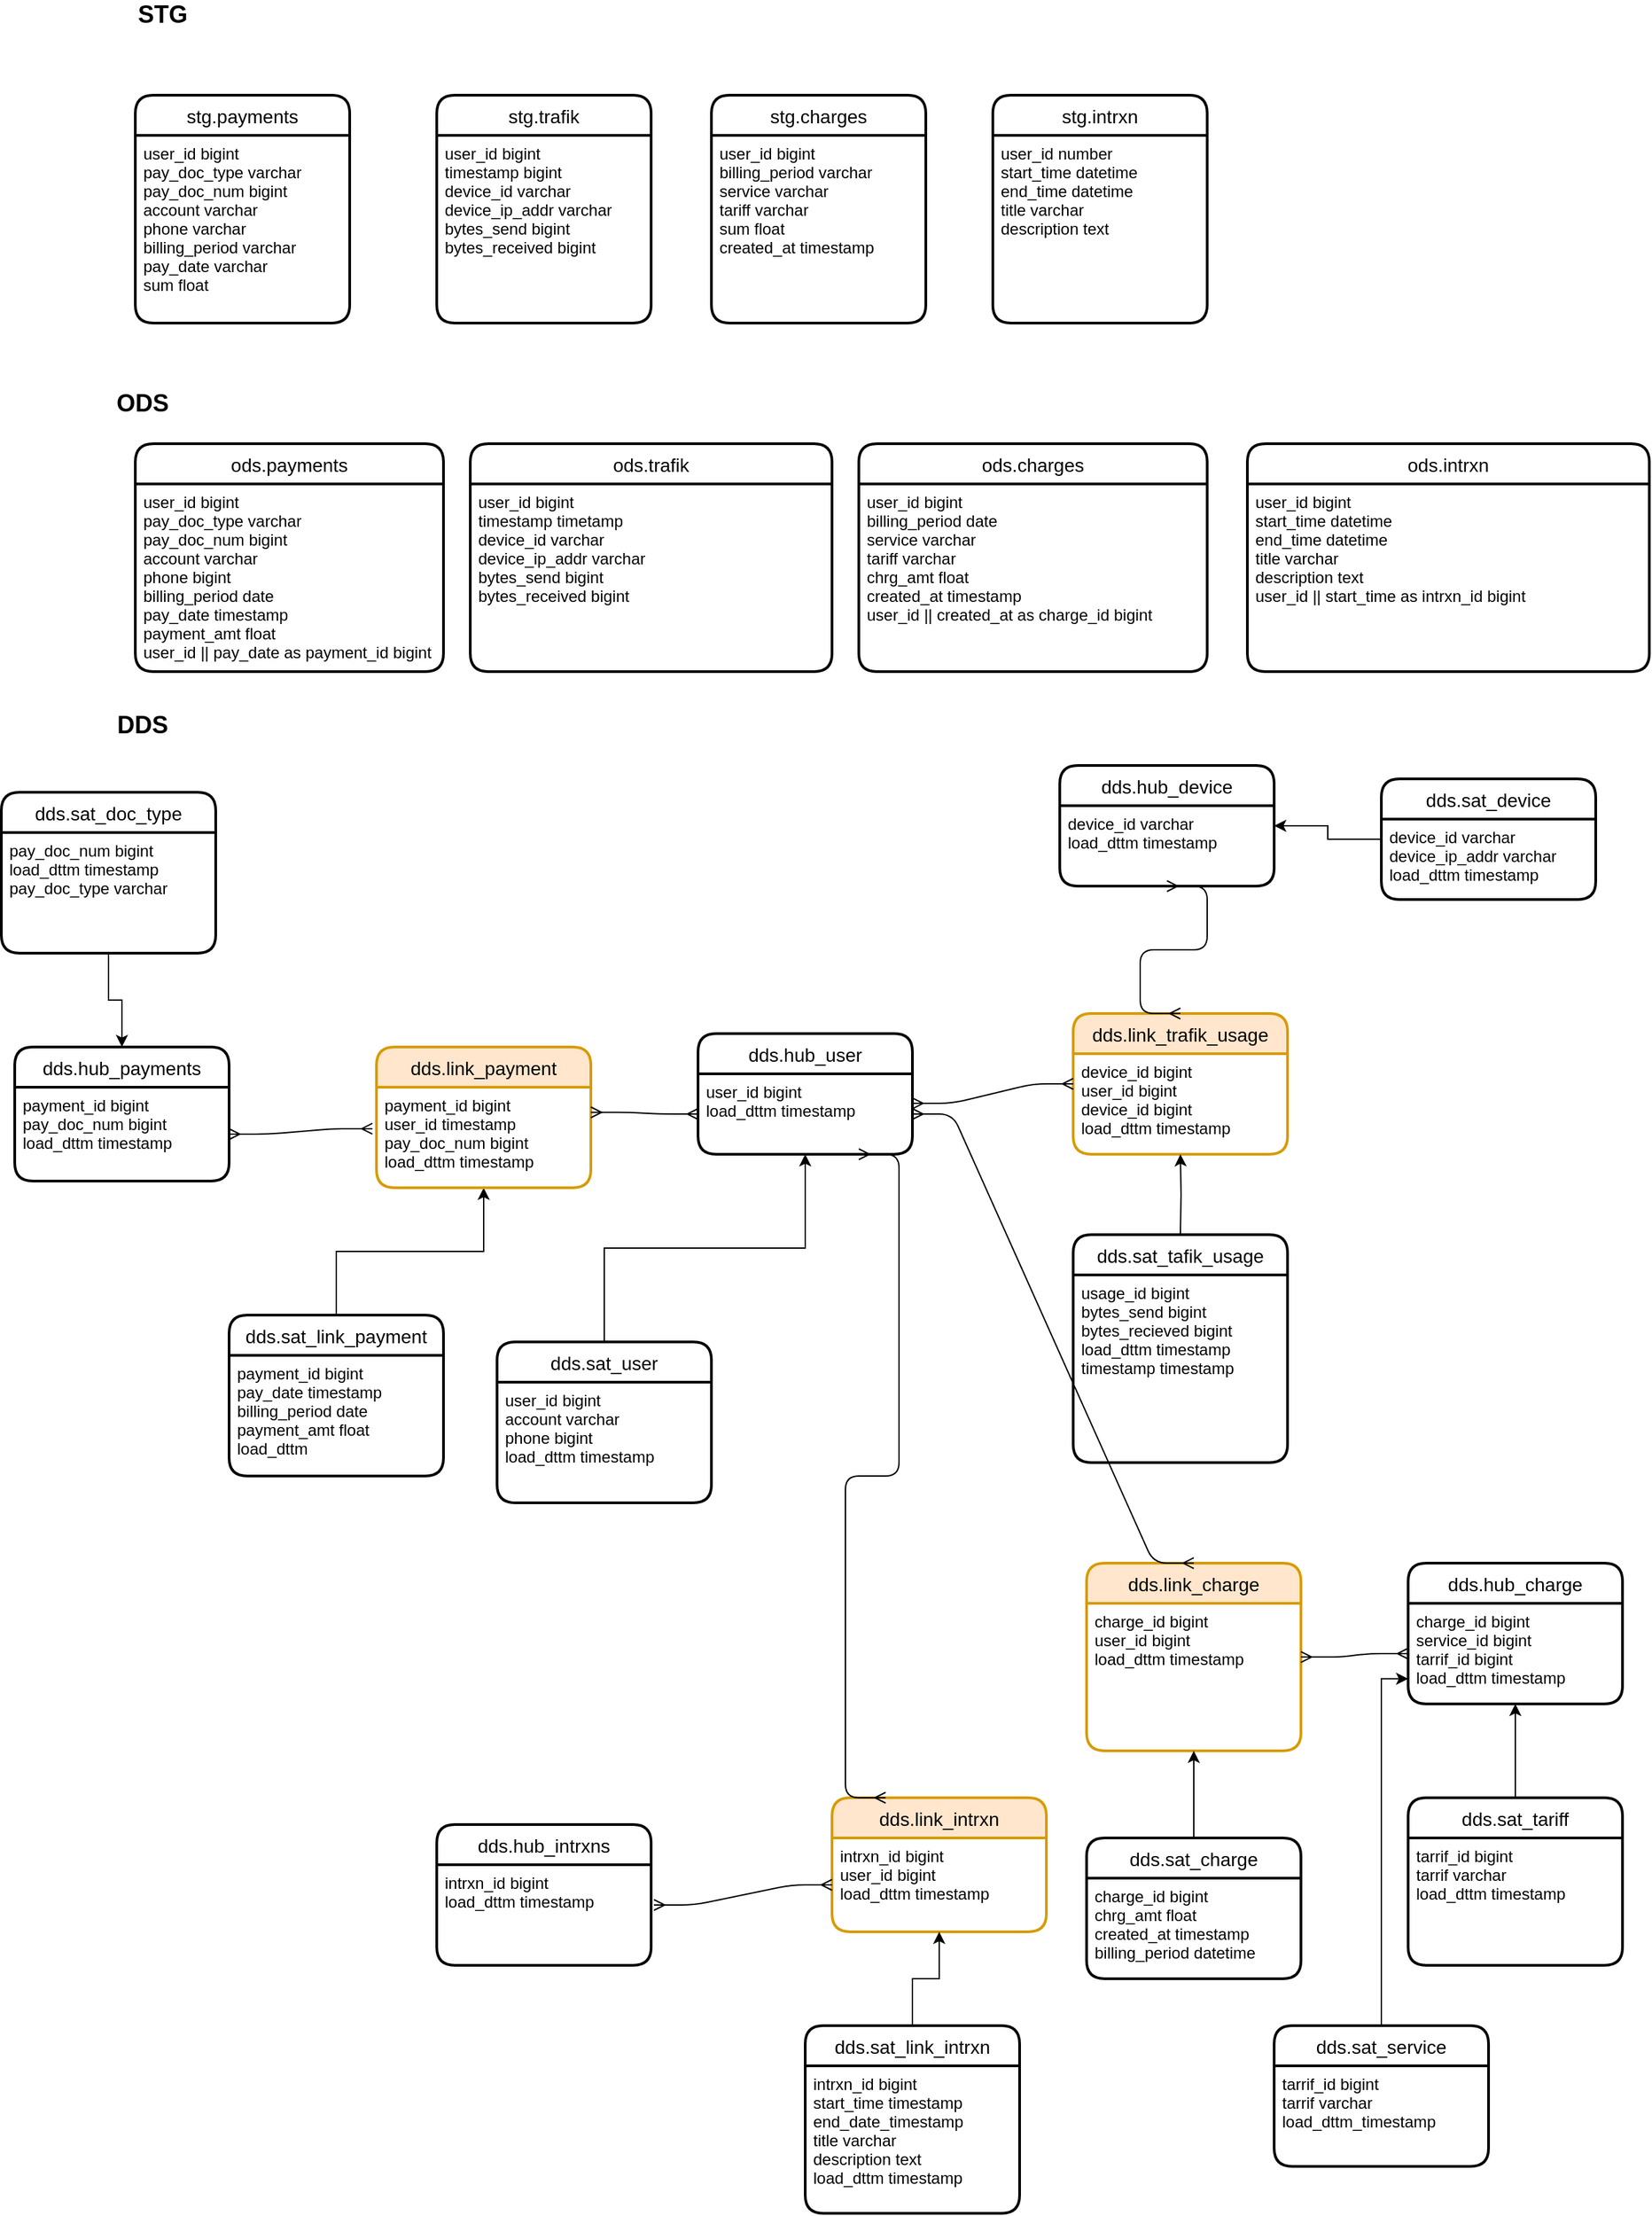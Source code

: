 <mxfile version="14.3.2" type="github">
  <diagram id="R2lEEEUBdFMjLlhIrx00" name="Page-1">
    <mxGraphModel dx="2824" dy="2191" grid="1" gridSize="10" guides="1" tooltips="1" connect="1" arrows="1" fold="1" page="1" pageScale="1" pageWidth="850" pageHeight="1100" math="0" shadow="0" extFonts="Permanent Marker^https://fonts.googleapis.com/css?family=Permanent+Marker">
      <root>
        <mxCell id="0" />
        <mxCell id="1" parent="0" />
        <mxCell id="7S4udObnOnSQ2FF6pkTF-1" value="stg.payments" style="swimlane;childLayout=stackLayout;horizontal=1;startSize=30;horizontalStack=0;rounded=1;fontSize=14;fontStyle=0;strokeWidth=2;resizeParent=0;resizeLast=1;shadow=0;dashed=0;align=center;" parent="1" vertex="1">
          <mxGeometry x="40" y="-120" width="160" height="170" as="geometry" />
        </mxCell>
        <mxCell id="7S4udObnOnSQ2FF6pkTF-2" value="user_id bigint&#xa;pay_doc_type varchar&#xa;pay_doc_num bigint&#xa;account varchar&#xa;phone varchar&#xa;billing_period varchar&#xa;pay_date varchar&#xa;sum float&#xa;&#xa;" style="align=left;strokeColor=none;fillColor=none;spacingLeft=4;fontSize=12;verticalAlign=top;resizable=0;rotatable=0;part=1;" parent="7S4udObnOnSQ2FF6pkTF-1" vertex="1">
          <mxGeometry y="30" width="160" height="140" as="geometry" />
        </mxCell>
        <mxCell id="7S4udObnOnSQ2FF6pkTF-4" value="stg.charges" style="swimlane;childLayout=stackLayout;horizontal=1;startSize=30;horizontalStack=0;rounded=1;fontSize=14;fontStyle=0;strokeWidth=2;resizeParent=0;resizeLast=1;shadow=0;dashed=0;align=center;" parent="1" vertex="1">
          <mxGeometry x="470" y="-120" width="160" height="170" as="geometry" />
        </mxCell>
        <mxCell id="7S4udObnOnSQ2FF6pkTF-5" value="user_id bigint&#xa;billing_period varchar&#xa;service varchar&#xa;tariff varchar&#xa;sum float&#xa;created_at timestamp" style="align=left;strokeColor=none;fillColor=none;spacingLeft=4;fontSize=12;verticalAlign=top;resizable=0;rotatable=0;part=1;" parent="7S4udObnOnSQ2FF6pkTF-4" vertex="1">
          <mxGeometry y="30" width="160" height="140" as="geometry" />
        </mxCell>
        <mxCell id="7S4udObnOnSQ2FF6pkTF-6" value="stg.trafik" style="swimlane;childLayout=stackLayout;horizontal=1;startSize=30;horizontalStack=0;rounded=1;fontSize=14;fontStyle=0;strokeWidth=2;resizeParent=0;resizeLast=1;shadow=0;dashed=0;align=center;" parent="1" vertex="1">
          <mxGeometry x="265" y="-120" width="160" height="170" as="geometry" />
        </mxCell>
        <mxCell id="7S4udObnOnSQ2FF6pkTF-7" value="user_id bigint&#xa;timestamp bigint&#xa;device_id varchar&#xa;device_ip_addr varchar&#xa;bytes_send bigint&#xa;bytes_received bigint&#xa;" style="align=left;strokeColor=none;fillColor=none;spacingLeft=4;fontSize=12;verticalAlign=top;resizable=0;rotatable=0;part=1;" parent="7S4udObnOnSQ2FF6pkTF-6" vertex="1">
          <mxGeometry y="30" width="160" height="140" as="geometry" />
        </mxCell>
        <mxCell id="7S4udObnOnSQ2FF6pkTF-10" value="stg.intrxn" style="swimlane;childLayout=stackLayout;horizontal=1;startSize=30;horizontalStack=0;rounded=1;fontSize=14;fontStyle=0;strokeWidth=2;resizeParent=0;resizeLast=1;shadow=0;dashed=0;align=center;" parent="1" vertex="1">
          <mxGeometry x="680" y="-120" width="160" height="170" as="geometry" />
        </mxCell>
        <mxCell id="7S4udObnOnSQ2FF6pkTF-11" value="user_id number&#xa;start_time datetime&#xa;end_time datetime&#xa;title varchar&#xa;description text" style="align=left;strokeColor=none;fillColor=none;spacingLeft=4;fontSize=12;verticalAlign=top;resizable=0;rotatable=0;part=1;" parent="7S4udObnOnSQ2FF6pkTF-10" vertex="1">
          <mxGeometry y="30" width="160" height="140" as="geometry" />
        </mxCell>
        <mxCell id="7S4udObnOnSQ2FF6pkTF-15" value="&lt;font style=&quot;font-size: 18px&quot;&gt;&lt;b&gt;STG&lt;/b&gt;&lt;/font&gt;" style="text;html=1;align=center;verticalAlign=middle;resizable=0;points=[];autosize=1;" parent="1" vertex="1">
          <mxGeometry x="35" y="-190" width="50" height="20" as="geometry" />
        </mxCell>
        <mxCell id="7S4udObnOnSQ2FF6pkTF-16" value="&lt;font style=&quot;font-size: 18px&quot;&gt;&lt;b&gt;ODS&lt;/b&gt;&lt;/font&gt;" style="text;html=1;align=center;verticalAlign=middle;resizable=0;points=[];autosize=1;" parent="1" vertex="1">
          <mxGeometry x="20" y="100" width="50" height="20" as="geometry" />
        </mxCell>
        <mxCell id="7S4udObnOnSQ2FF6pkTF-17" value="ods.payments" style="swimlane;childLayout=stackLayout;horizontal=1;startSize=30;horizontalStack=0;rounded=1;fontSize=14;fontStyle=0;strokeWidth=2;resizeParent=0;resizeLast=1;shadow=0;dashed=0;align=center;" parent="1" vertex="1">
          <mxGeometry x="40" y="140" width="230" height="170" as="geometry" />
        </mxCell>
        <mxCell id="7S4udObnOnSQ2FF6pkTF-18" value="user_id bigint&#xa;pay_doc_type varchar&#xa;pay_doc_num bigint&#xa;account varchar&#xa;phone bigint&#xa;billing_period date&#xa;pay_date timestamp&#xa;payment_amt float&#xa;user_id || pay_date as payment_id bigint&#xa;&#xa;" style="align=left;strokeColor=none;fillColor=none;spacingLeft=4;fontSize=12;verticalAlign=top;resizable=0;rotatable=0;part=1;" parent="7S4udObnOnSQ2FF6pkTF-17" vertex="1">
          <mxGeometry y="30" width="230" height="140" as="geometry" />
        </mxCell>
        <mxCell id="CGG7622qUOH1zf8zBnxl-1" value="ods.trafik" style="swimlane;childLayout=stackLayout;horizontal=1;startSize=30;horizontalStack=0;rounded=1;fontSize=14;fontStyle=0;strokeWidth=2;resizeParent=0;resizeLast=1;shadow=0;dashed=0;align=center;" vertex="1" parent="1">
          <mxGeometry x="290" y="140" width="270" height="170" as="geometry" />
        </mxCell>
        <mxCell id="CGG7622qUOH1zf8zBnxl-2" value="user_id bigint&#xa;timestamp timetamp&#xa;device_id varchar&#xa;device_ip_addr varchar&#xa;bytes_send bigint&#xa;bytes_received bigint&#xa;" style="align=left;strokeColor=none;fillColor=none;spacingLeft=4;fontSize=12;verticalAlign=top;resizable=0;rotatable=0;part=1;" vertex="1" parent="CGG7622qUOH1zf8zBnxl-1">
          <mxGeometry y="30" width="270" height="140" as="geometry" />
        </mxCell>
        <mxCell id="CGG7622qUOH1zf8zBnxl-3" value="ods.charges" style="swimlane;childLayout=stackLayout;horizontal=1;startSize=30;horizontalStack=0;rounded=1;fontSize=14;fontStyle=0;strokeWidth=2;resizeParent=0;resizeLast=1;shadow=0;dashed=0;align=center;" vertex="1" parent="1">
          <mxGeometry x="580" y="140" width="260" height="170" as="geometry" />
        </mxCell>
        <mxCell id="CGG7622qUOH1zf8zBnxl-4" value="user_id bigint&#xa;billing_period date&#xa;service varchar&#xa;tariff varchar&#xa;chrg_amt float&#xa;created_at timestamp&#xa;user_id || created_at as charge_id bigint&#xa;" style="align=left;strokeColor=none;fillColor=none;spacingLeft=4;fontSize=12;verticalAlign=top;resizable=0;rotatable=0;part=1;" vertex="1" parent="CGG7622qUOH1zf8zBnxl-3">
          <mxGeometry y="30" width="260" height="140" as="geometry" />
        </mxCell>
        <mxCell id="CGG7622qUOH1zf8zBnxl-5" value="ods.intrxn" style="swimlane;childLayout=stackLayout;horizontal=1;startSize=30;horizontalStack=0;rounded=1;fontSize=14;fontStyle=0;strokeWidth=2;resizeParent=0;resizeLast=1;shadow=0;dashed=0;align=center;" vertex="1" parent="1">
          <mxGeometry x="870" y="140" width="300" height="170" as="geometry" />
        </mxCell>
        <mxCell id="CGG7622qUOH1zf8zBnxl-6" value="user_id bigint&#xa;start_time datetime&#xa;end_time datetime&#xa;title varchar&#xa;description text&#xa;user_id || start_time as intrxn_id bigint" style="align=left;strokeColor=none;fillColor=none;spacingLeft=4;fontSize=12;verticalAlign=top;resizable=0;rotatable=0;part=1;" vertex="1" parent="CGG7622qUOH1zf8zBnxl-5">
          <mxGeometry y="30" width="300" height="140" as="geometry" />
        </mxCell>
        <mxCell id="CGG7622qUOH1zf8zBnxl-7" value="&lt;span style=&quot;font-size: 18px&quot;&gt;&lt;b&gt;DDS&lt;/b&gt;&lt;/span&gt;" style="text;html=1;align=center;verticalAlign=middle;resizable=0;points=[];autosize=1;" vertex="1" parent="1">
          <mxGeometry x="20" y="340" width="50" height="20" as="geometry" />
        </mxCell>
        <mxCell id="CGG7622qUOH1zf8zBnxl-8" value="dds.hub_payments" style="swimlane;childLayout=stackLayout;horizontal=1;startSize=30;horizontalStack=0;rounded=1;fontSize=14;fontStyle=0;strokeWidth=2;resizeParent=0;resizeLast=1;shadow=0;dashed=0;align=center;" vertex="1" parent="1">
          <mxGeometry x="-50" y="590" width="160" height="100" as="geometry" />
        </mxCell>
        <mxCell id="CGG7622qUOH1zf8zBnxl-9" value="payment_id bigint&#xa;pay_doc_num bigint &#xa;load_dttm timestamp&#xa;" style="align=left;strokeColor=none;fillColor=none;spacingLeft=4;fontSize=12;verticalAlign=top;resizable=0;rotatable=0;part=1;" vertex="1" parent="CGG7622qUOH1zf8zBnxl-8">
          <mxGeometry y="30" width="160" height="70" as="geometry" />
        </mxCell>
        <mxCell id="CGG7622qUOH1zf8zBnxl-10" value="dds.hub_user" style="swimlane;childLayout=stackLayout;horizontal=1;startSize=30;horizontalStack=0;rounded=1;fontSize=14;fontStyle=0;strokeWidth=2;resizeParent=0;resizeLast=1;shadow=0;dashed=0;align=center;" vertex="1" parent="1">
          <mxGeometry x="460" y="580" width="160" height="90" as="geometry" />
        </mxCell>
        <mxCell id="CGG7622qUOH1zf8zBnxl-11" value="user_id bigint&#xa;load_dttm timestamp&#xa;" style="align=left;strokeColor=none;fillColor=none;spacingLeft=4;fontSize=12;verticalAlign=top;resizable=0;rotatable=0;part=1;" vertex="1" parent="CGG7622qUOH1zf8zBnxl-10">
          <mxGeometry y="30" width="160" height="60" as="geometry" />
        </mxCell>
        <mxCell id="CGG7622qUOH1zf8zBnxl-33" style="edgeStyle=orthogonalEdgeStyle;rounded=0;orthogonalLoop=1;jettySize=auto;html=1;entryX=0.5;entryY=1;entryDx=0;entryDy=0;" edge="1" parent="1" source="CGG7622qUOH1zf8zBnxl-12" target="CGG7622qUOH1zf8zBnxl-11">
          <mxGeometry relative="1" as="geometry" />
        </mxCell>
        <mxCell id="CGG7622qUOH1zf8zBnxl-12" value="dds.sat_user" style="swimlane;childLayout=stackLayout;horizontal=1;startSize=30;horizontalStack=0;rounded=1;fontSize=14;fontStyle=0;strokeWidth=2;resizeParent=0;resizeLast=1;shadow=0;dashed=0;align=center;" vertex="1" parent="1">
          <mxGeometry x="310" y="810" width="160" height="120" as="geometry" />
        </mxCell>
        <mxCell id="CGG7622qUOH1zf8zBnxl-13" value="user_id bigint&#xa;account varchar&#xa;phone bigint&#xa;load_dttm timestamp&#xa;&#xa;" style="align=left;strokeColor=none;fillColor=none;spacingLeft=4;fontSize=12;verticalAlign=top;resizable=0;rotatable=0;part=1;fontStyle=0" vertex="1" parent="CGG7622qUOH1zf8zBnxl-12">
          <mxGeometry y="30" width="160" height="90" as="geometry" />
        </mxCell>
        <mxCell id="CGG7622qUOH1zf8zBnxl-16" value="dds.sat_doc_type" style="swimlane;childLayout=stackLayout;horizontal=1;startSize=30;horizontalStack=0;rounded=1;fontSize=14;fontStyle=0;strokeWidth=2;resizeParent=0;resizeLast=1;shadow=0;dashed=0;align=center;" vertex="1" parent="1">
          <mxGeometry x="-60" y="400" width="160" height="120" as="geometry" />
        </mxCell>
        <mxCell id="CGG7622qUOH1zf8zBnxl-17" value="pay_doc_num bigint&#xa;load_dttm timestamp &#xa;pay_doc_type varchar" style="align=left;strokeColor=none;fillColor=none;spacingLeft=4;fontSize=12;verticalAlign=top;resizable=0;rotatable=0;part=1;fontStyle=0" vertex="1" parent="CGG7622qUOH1zf8zBnxl-16">
          <mxGeometry y="30" width="160" height="90" as="geometry" />
        </mxCell>
        <mxCell id="CGG7622qUOH1zf8zBnxl-34" style="edgeStyle=orthogonalEdgeStyle;rounded=0;orthogonalLoop=1;jettySize=auto;html=1;exitX=0.5;exitY=0;exitDx=0;exitDy=0;entryX=0.5;entryY=1;entryDx=0;entryDy=0;" edge="1" parent="1" source="CGG7622qUOH1zf8zBnxl-18" target="CGG7622qUOH1zf8zBnxl-21">
          <mxGeometry relative="1" as="geometry" />
        </mxCell>
        <mxCell id="CGG7622qUOH1zf8zBnxl-18" value="dds.sat_link_payment" style="swimlane;childLayout=stackLayout;horizontal=1;startSize=30;horizontalStack=0;rounded=1;fontSize=14;fontStyle=0;strokeWidth=2;resizeParent=0;resizeLast=1;shadow=0;dashed=0;align=center;" vertex="1" parent="1">
          <mxGeometry x="110" y="790" width="160" height="120" as="geometry" />
        </mxCell>
        <mxCell id="CGG7622qUOH1zf8zBnxl-19" value="payment_id bigint &#xa;pay_date timestamp&#xa;billing_period date&#xa;payment_amt float&#xa;load_dttm&#xa;" style="align=left;strokeColor=none;fillColor=none;spacingLeft=4;fontSize=12;verticalAlign=top;resizable=0;rotatable=0;part=1;" vertex="1" parent="CGG7622qUOH1zf8zBnxl-18">
          <mxGeometry y="30" width="160" height="90" as="geometry" />
        </mxCell>
        <mxCell id="CGG7622qUOH1zf8zBnxl-20" value="dds.link_payment" style="swimlane;childLayout=stackLayout;horizontal=1;startSize=30;horizontalStack=0;rounded=1;fontSize=14;fontStyle=0;strokeWidth=2;resizeParent=0;resizeLast=1;shadow=0;dashed=0;align=center;fillColor=#ffe6cc;strokeColor=#d79b00;" vertex="1" parent="1">
          <mxGeometry x="220" y="590" width="160" height="105" as="geometry" />
        </mxCell>
        <mxCell id="CGG7622qUOH1zf8zBnxl-21" value="payment_id bigint&#xa;user_id timestamp&#xa;pay_doc_num bigint&#xa;load_dttm timestamp&#xa;" style="align=left;strokeColor=none;fillColor=none;spacingLeft=4;fontSize=12;verticalAlign=top;resizable=0;rotatable=0;part=1;" vertex="1" parent="CGG7622qUOH1zf8zBnxl-20">
          <mxGeometry y="30" width="160" height="75" as="geometry" />
        </mxCell>
        <mxCell id="CGG7622qUOH1zf8zBnxl-27" value="" style="edgeStyle=entityRelationEdgeStyle;fontSize=12;html=1;endArrow=ERmany;startArrow=ERmany;entryX=0;entryY=0.5;entryDx=0;entryDy=0;exitX=1;exitY=0.25;exitDx=0;exitDy=0;" edge="1" parent="1" source="CGG7622qUOH1zf8zBnxl-21" target="CGG7622qUOH1zf8zBnxl-11">
          <mxGeometry width="100" height="100" relative="1" as="geometry">
            <mxPoint x="490" y="660" as="sourcePoint" />
            <mxPoint x="590" y="560" as="targetPoint" />
          </mxGeometry>
        </mxCell>
        <mxCell id="CGG7622qUOH1zf8zBnxl-38" value="" style="edgeStyle=entityRelationEdgeStyle;fontSize=12;html=1;endArrow=ERmany;startArrow=ERmany;entryX=-0.019;entryY=0.413;entryDx=0;entryDy=0;entryPerimeter=0;" edge="1" parent="1" source="CGG7622qUOH1zf8zBnxl-9" target="CGG7622qUOH1zf8zBnxl-21">
          <mxGeometry width="100" height="100" relative="1" as="geometry">
            <mxPoint x="195" y="575" as="sourcePoint" />
            <mxPoint x="210" y="500" as="targetPoint" />
          </mxGeometry>
        </mxCell>
        <mxCell id="CGG7622qUOH1zf8zBnxl-44" value="dds.link_trafik_usage" style="swimlane;childLayout=stackLayout;horizontal=1;startSize=30;horizontalStack=0;rounded=1;fontSize=14;fontStyle=0;strokeWidth=2;resizeParent=0;resizeLast=1;shadow=0;dashed=0;align=center;fillColor=#ffe6cc;strokeColor=#d79b00;" vertex="1" parent="1">
          <mxGeometry x="740" y="565" width="160" height="105" as="geometry" />
        </mxCell>
        <mxCell id="CGG7622qUOH1zf8zBnxl-45" value="device_id bigint&#xa;user_id bigint&#xa;device_id bigint&#xa;load_dttm timestamp" style="align=left;strokeColor=none;fillColor=none;spacingLeft=4;fontSize=12;verticalAlign=top;resizable=0;rotatable=0;part=1;" vertex="1" parent="CGG7622qUOH1zf8zBnxl-44">
          <mxGeometry y="30" width="160" height="75" as="geometry" />
        </mxCell>
        <mxCell id="CGG7622qUOH1zf8zBnxl-48" value="" style="edgeStyle=entityRelationEdgeStyle;fontSize=12;html=1;endArrow=ERmany;startArrow=ERmany;entryX=1;entryY=0.367;entryDx=0;entryDy=0;entryPerimeter=0;exitX=0;exitY=0.5;exitDx=0;exitDy=0;" edge="1" parent="1" source="CGG7622qUOH1zf8zBnxl-44" target="CGG7622qUOH1zf8zBnxl-11">
          <mxGeometry width="100" height="100" relative="1" as="geometry">
            <mxPoint x="860" y="770" as="sourcePoint" />
            <mxPoint x="960" y="670" as="targetPoint" />
          </mxGeometry>
        </mxCell>
        <mxCell id="CGG7622qUOH1zf8zBnxl-64" value="dds.sat_tafik_usage" style="swimlane;childLayout=stackLayout;horizontal=1;startSize=30;horizontalStack=0;rounded=1;fontSize=14;fontStyle=0;strokeWidth=2;resizeParent=0;resizeLast=1;shadow=0;dashed=0;align=center;" vertex="1" parent="1">
          <mxGeometry x="740" y="730" width="160" height="170" as="geometry" />
        </mxCell>
        <mxCell id="CGG7622qUOH1zf8zBnxl-65" value="usage_id bigint &#xa;bytes_send bigint&#xa;bytes_recieved bigint&#xa;load_dttm timestamp&#xa;timestamp timestamp&#xa;" style="align=left;strokeColor=none;fillColor=none;spacingLeft=4;fontSize=12;verticalAlign=top;resizable=0;rotatable=0;part=1;" vertex="1" parent="CGG7622qUOH1zf8zBnxl-64">
          <mxGeometry y="30" width="160" height="140" as="geometry" />
        </mxCell>
        <mxCell id="CGG7622qUOH1zf8zBnxl-68" style="edgeStyle=orthogonalEdgeStyle;rounded=0;orthogonalLoop=1;jettySize=auto;html=1;entryX=0.5;entryY=1;entryDx=0;entryDy=0;" edge="1" parent="1" target="CGG7622qUOH1zf8zBnxl-45">
          <mxGeometry relative="1" as="geometry">
            <mxPoint x="820" y="730" as="sourcePoint" />
          </mxGeometry>
        </mxCell>
        <mxCell id="CGG7622qUOH1zf8zBnxl-88" style="edgeStyle=orthogonalEdgeStyle;rounded=0;orthogonalLoop=1;jettySize=auto;html=1;entryX=1;entryY=0.25;entryDx=0;entryDy=0;" edge="1" parent="1" source="CGG7622qUOH1zf8zBnxl-72" target="CGG7622qUOH1zf8zBnxl-87">
          <mxGeometry relative="1" as="geometry" />
        </mxCell>
        <mxCell id="CGG7622qUOH1zf8zBnxl-72" value="dds.sat_device" style="swimlane;childLayout=stackLayout;horizontal=1;startSize=30;horizontalStack=0;rounded=1;fontSize=14;fontStyle=0;strokeWidth=2;resizeParent=0;resizeLast=1;shadow=0;dashed=0;align=center;" vertex="1" parent="1">
          <mxGeometry x="970" y="390" width="160" height="90" as="geometry" />
        </mxCell>
        <mxCell id="CGG7622qUOH1zf8zBnxl-73" value="device_id varchar&#xa;device_ip_addr varchar&#xa;load_dttm timestamp" style="align=left;strokeColor=none;fillColor=none;spacingLeft=4;fontSize=12;verticalAlign=top;resizable=0;rotatable=0;part=1;" vertex="1" parent="CGG7622qUOH1zf8zBnxl-72">
          <mxGeometry y="30" width="160" height="60" as="geometry" />
        </mxCell>
        <mxCell id="CGG7622qUOH1zf8zBnxl-78" value="dds.link_charge" style="swimlane;childLayout=stackLayout;horizontal=1;startSize=30;horizontalStack=0;rounded=1;fontSize=14;fontStyle=0;strokeWidth=2;resizeParent=0;resizeLast=1;shadow=0;dashed=0;align=center;fillColor=#ffe6cc;strokeColor=#d79b00;" vertex="1" parent="1">
          <mxGeometry x="750" y="975" width="160" height="140" as="geometry" />
        </mxCell>
        <mxCell id="CGG7622qUOH1zf8zBnxl-79" value="charge_id bigint&#xa;user_id bigint&#xa;load_dttm timestamp" style="align=left;strokeColor=none;fillColor=none;spacingLeft=4;fontSize=12;verticalAlign=top;resizable=0;rotatable=0;part=1;" vertex="1" parent="CGG7622qUOH1zf8zBnxl-78">
          <mxGeometry y="30" width="160" height="110" as="geometry" />
        </mxCell>
        <mxCell id="CGG7622qUOH1zf8zBnxl-80" value="dds.hub_charge" style="swimlane;childLayout=stackLayout;horizontal=1;startSize=30;horizontalStack=0;rounded=1;fontSize=14;fontStyle=0;strokeWidth=2;resizeParent=0;resizeLast=1;shadow=0;dashed=0;align=center;" vertex="1" parent="1">
          <mxGeometry x="990" y="975" width="160" height="105" as="geometry" />
        </mxCell>
        <mxCell id="CGG7622qUOH1zf8zBnxl-81" value="charge_id bigint&#xa;service_id bigint&#xa;tarrif_id bigint&#xa;load_dttm timestamp&#xa;" style="align=left;strokeColor=none;fillColor=none;spacingLeft=4;fontSize=12;verticalAlign=top;resizable=0;rotatable=0;part=1;" vertex="1" parent="CGG7622qUOH1zf8zBnxl-80">
          <mxGeometry y="30" width="160" height="75" as="geometry" />
        </mxCell>
        <mxCell id="CGG7622qUOH1zf8zBnxl-83" style="edgeStyle=orthogonalEdgeStyle;rounded=0;orthogonalLoop=1;jettySize=auto;html=1;entryX=0.5;entryY=0;entryDx=0;entryDy=0;" edge="1" parent="1" source="CGG7622qUOH1zf8zBnxl-17" target="CGG7622qUOH1zf8zBnxl-8">
          <mxGeometry relative="1" as="geometry" />
        </mxCell>
        <mxCell id="CGG7622qUOH1zf8zBnxl-84" value="" style="edgeStyle=entityRelationEdgeStyle;fontSize=12;html=1;endArrow=ERmany;startArrow=ERmany;exitX=0.5;exitY=0;exitDx=0;exitDy=0;" edge="1" parent="1" source="CGG7622qUOH1zf8zBnxl-78" target="CGG7622qUOH1zf8zBnxl-11">
          <mxGeometry width="100" height="100" relative="1" as="geometry">
            <mxPoint x="420" y="1200" as="sourcePoint" />
            <mxPoint x="520" y="1100" as="targetPoint" />
          </mxGeometry>
        </mxCell>
        <mxCell id="CGG7622qUOH1zf8zBnxl-86" value="dds.hub_device" style="swimlane;childLayout=stackLayout;horizontal=1;startSize=30;horizontalStack=0;rounded=1;fontSize=14;fontStyle=0;strokeWidth=2;resizeParent=0;resizeLast=1;shadow=0;dashed=0;align=center;" vertex="1" parent="1">
          <mxGeometry x="730" y="380" width="160" height="90" as="geometry" />
        </mxCell>
        <mxCell id="CGG7622qUOH1zf8zBnxl-87" value="device_id varchar&#xa;load_dttm timestamp" style="align=left;strokeColor=none;fillColor=none;spacingLeft=4;fontSize=12;verticalAlign=top;resizable=0;rotatable=0;part=1;" vertex="1" parent="CGG7622qUOH1zf8zBnxl-86">
          <mxGeometry y="30" width="160" height="60" as="geometry" />
        </mxCell>
        <mxCell id="CGG7622qUOH1zf8zBnxl-89" value="" style="edgeStyle=entityRelationEdgeStyle;fontSize=12;html=1;endArrow=ERmany;startArrow=ERmany;entryX=0.5;entryY=1;entryDx=0;entryDy=0;exitX=0.5;exitY=0;exitDx=0;exitDy=0;" edge="1" parent="1" source="CGG7622qUOH1zf8zBnxl-44" target="CGG7622qUOH1zf8zBnxl-87">
          <mxGeometry width="100" height="100" relative="1" as="geometry">
            <mxPoint x="570" y="540" as="sourcePoint" />
            <mxPoint x="670" y="440" as="targetPoint" />
          </mxGeometry>
        </mxCell>
        <mxCell id="CGG7622qUOH1zf8zBnxl-97" style="edgeStyle=orthogonalEdgeStyle;rounded=0;orthogonalLoop=1;jettySize=auto;html=1;entryX=0.5;entryY=1;entryDx=0;entryDy=0;" edge="1" parent="1" source="CGG7622qUOH1zf8zBnxl-90" target="CGG7622qUOH1zf8zBnxl-81">
          <mxGeometry relative="1" as="geometry" />
        </mxCell>
        <mxCell id="CGG7622qUOH1zf8zBnxl-90" value="dds.sat_tariff" style="swimlane;childLayout=stackLayout;horizontal=1;startSize=30;horizontalStack=0;rounded=1;fontSize=14;fontStyle=0;strokeWidth=2;resizeParent=0;resizeLast=1;shadow=0;dashed=0;align=center;" vertex="1" parent="1">
          <mxGeometry x="990" y="1150" width="160" height="125" as="geometry" />
        </mxCell>
        <mxCell id="CGG7622qUOH1zf8zBnxl-91" value="tarrif_id bigint&#xa;tarrif varchar&#xa;load_dttm timestamp" style="align=left;strokeColor=none;fillColor=none;spacingLeft=4;fontSize=12;verticalAlign=top;resizable=0;rotatable=0;part=1;" vertex="1" parent="CGG7622qUOH1zf8zBnxl-90">
          <mxGeometry y="30" width="160" height="95" as="geometry" />
        </mxCell>
        <mxCell id="CGG7622qUOH1zf8zBnxl-98" style="edgeStyle=orthogonalEdgeStyle;rounded=0;orthogonalLoop=1;jettySize=auto;html=1;entryX=0;entryY=0.75;entryDx=0;entryDy=0;" edge="1" parent="1" source="CGG7622qUOH1zf8zBnxl-92" target="CGG7622qUOH1zf8zBnxl-81">
          <mxGeometry relative="1" as="geometry" />
        </mxCell>
        <mxCell id="CGG7622qUOH1zf8zBnxl-92" value="dds.sat_service" style="swimlane;childLayout=stackLayout;horizontal=1;startSize=30;horizontalStack=0;rounded=1;fontSize=14;fontStyle=0;strokeWidth=2;resizeParent=0;resizeLast=1;shadow=0;dashed=0;align=center;" vertex="1" parent="1">
          <mxGeometry x="890" y="1320" width="160" height="105" as="geometry" />
        </mxCell>
        <mxCell id="CGG7622qUOH1zf8zBnxl-93" value="tarrif_id bigint&#xa;tarrif varchar&#xa;load_dttm_timestamp" style="align=left;strokeColor=none;fillColor=none;spacingLeft=4;fontSize=12;verticalAlign=top;resizable=0;rotatable=0;part=1;" vertex="1" parent="CGG7622qUOH1zf8zBnxl-92">
          <mxGeometry y="30" width="160" height="75" as="geometry" />
        </mxCell>
        <mxCell id="CGG7622qUOH1zf8zBnxl-96" style="edgeStyle=orthogonalEdgeStyle;rounded=0;orthogonalLoop=1;jettySize=auto;html=1;entryX=0.5;entryY=1;entryDx=0;entryDy=0;" edge="1" parent="1" source="CGG7622qUOH1zf8zBnxl-94" target="CGG7622qUOH1zf8zBnxl-79">
          <mxGeometry relative="1" as="geometry" />
        </mxCell>
        <mxCell id="CGG7622qUOH1zf8zBnxl-94" value="dds.sat_charge" style="swimlane;childLayout=stackLayout;horizontal=1;startSize=30;horizontalStack=0;rounded=1;fontSize=14;fontStyle=0;strokeWidth=2;resizeParent=0;resizeLast=1;shadow=0;dashed=0;align=center;" vertex="1" parent="1">
          <mxGeometry x="750" y="1180" width="160" height="105" as="geometry" />
        </mxCell>
        <mxCell id="CGG7622qUOH1zf8zBnxl-95" value="charge_id bigint&#xa;chrg_amt float&#xa;created_at timestamp&#xa;billing_period datetime" style="align=left;strokeColor=none;fillColor=none;spacingLeft=4;fontSize=12;verticalAlign=top;resizable=0;rotatable=0;part=1;" vertex="1" parent="CGG7622qUOH1zf8zBnxl-94">
          <mxGeometry y="30" width="160" height="75" as="geometry" />
        </mxCell>
        <mxCell id="CGG7622qUOH1zf8zBnxl-99" value="dds.hub_intrxns" style="swimlane;childLayout=stackLayout;horizontal=1;startSize=30;horizontalStack=0;rounded=1;fontSize=14;fontStyle=0;strokeWidth=2;resizeParent=0;resizeLast=1;shadow=0;dashed=0;align=center;" vertex="1" parent="1">
          <mxGeometry x="265" y="1170" width="160" height="105" as="geometry" />
        </mxCell>
        <mxCell id="CGG7622qUOH1zf8zBnxl-100" value="intrxn_id bigint&#xa;load_dttm timestamp" style="align=left;strokeColor=none;fillColor=none;spacingLeft=4;fontSize=12;verticalAlign=top;resizable=0;rotatable=0;part=1;" vertex="1" parent="CGG7622qUOH1zf8zBnxl-99">
          <mxGeometry y="30" width="160" height="75" as="geometry" />
        </mxCell>
        <mxCell id="CGG7622qUOH1zf8zBnxl-105" value="dds.link_intrxn" style="swimlane;childLayout=stackLayout;horizontal=1;startSize=30;horizontalStack=0;rounded=1;fontSize=14;fontStyle=0;strokeWidth=2;resizeParent=0;resizeLast=1;shadow=0;dashed=0;align=center;fillColor=#ffe6cc;strokeColor=#d79b00;" vertex="1" parent="1">
          <mxGeometry x="560" y="1150" width="160" height="100" as="geometry" />
        </mxCell>
        <mxCell id="CGG7622qUOH1zf8zBnxl-106" value="intrxn_id bigint&#xa;user_id bigint&#xa;load_dttm timestamp" style="align=left;strokeColor=none;fillColor=none;spacingLeft=4;fontSize=12;verticalAlign=top;resizable=0;rotatable=0;part=1;" vertex="1" parent="CGG7622qUOH1zf8zBnxl-105">
          <mxGeometry y="30" width="160" height="70" as="geometry" />
        </mxCell>
        <mxCell id="CGG7622qUOH1zf8zBnxl-109" value="" style="edgeStyle=entityRelationEdgeStyle;fontSize=12;html=1;endArrow=ERmany;startArrow=ERmany;entryX=0.75;entryY=1;entryDx=0;entryDy=0;exitX=0.25;exitY=0;exitDx=0;exitDy=0;" edge="1" parent="1" source="CGG7622qUOH1zf8zBnxl-105" target="CGG7622qUOH1zf8zBnxl-11">
          <mxGeometry width="100" height="100" relative="1" as="geometry">
            <mxPoint x="560" y="1100" as="sourcePoint" />
            <mxPoint x="660" y="1000" as="targetPoint" />
          </mxGeometry>
        </mxCell>
        <mxCell id="CGG7622qUOH1zf8zBnxl-110" value="" style="edgeStyle=entityRelationEdgeStyle;fontSize=12;html=1;endArrow=ERmany;startArrow=ERmany;entryX=1.013;entryY=0.4;entryDx=0;entryDy=0;entryPerimeter=0;exitX=0;exitY=0.5;exitDx=0;exitDy=0;" edge="1" parent="1" source="CGG7622qUOH1zf8zBnxl-106" target="CGG7622qUOH1zf8zBnxl-100">
          <mxGeometry width="100" height="100" relative="1" as="geometry">
            <mxPoint x="580" y="1460" as="sourcePoint" />
            <mxPoint x="680" y="1360" as="targetPoint" />
          </mxGeometry>
        </mxCell>
        <mxCell id="CGG7622qUOH1zf8zBnxl-111" value="" style="edgeStyle=entityRelationEdgeStyle;fontSize=12;html=1;endArrow=ERmany;startArrow=ERmany;entryX=1;entryY=0.364;entryDx=0;entryDy=0;entryPerimeter=0;exitX=0;exitY=0.5;exitDx=0;exitDy=0;" edge="1" parent="1" source="CGG7622qUOH1zf8zBnxl-81" target="CGG7622qUOH1zf8zBnxl-79">
          <mxGeometry width="100" height="100" relative="1" as="geometry">
            <mxPoint x="650" y="1430" as="sourcePoint" />
            <mxPoint x="750" y="1330" as="targetPoint" />
          </mxGeometry>
        </mxCell>
        <mxCell id="CGG7622qUOH1zf8zBnxl-114" style="edgeStyle=orthogonalEdgeStyle;rounded=0;orthogonalLoop=1;jettySize=auto;html=1;entryX=0.5;entryY=1;entryDx=0;entryDy=0;" edge="1" parent="1" source="CGG7622qUOH1zf8zBnxl-112" target="CGG7622qUOH1zf8zBnxl-106">
          <mxGeometry relative="1" as="geometry" />
        </mxCell>
        <mxCell id="CGG7622qUOH1zf8zBnxl-112" value="dds.sat_link_intrxn" style="swimlane;childLayout=stackLayout;horizontal=1;startSize=30;horizontalStack=0;rounded=1;fontSize=14;fontStyle=0;strokeWidth=2;resizeParent=0;resizeLast=1;shadow=0;dashed=0;align=center;" vertex="1" parent="1">
          <mxGeometry x="540" y="1320" width="160" height="140" as="geometry" />
        </mxCell>
        <mxCell id="CGG7622qUOH1zf8zBnxl-113" value="intrxn_id bigint&#xa;start_time timestamp&#xa;end_date_timestamp&#xa;title varchar&#xa;description text &#xa;load_dttm timestamp" style="align=left;strokeColor=none;fillColor=none;spacingLeft=4;fontSize=12;verticalAlign=top;resizable=0;rotatable=0;part=1;" vertex="1" parent="CGG7622qUOH1zf8zBnxl-112">
          <mxGeometry y="30" width="160" height="110" as="geometry" />
        </mxCell>
      </root>
    </mxGraphModel>
  </diagram>
</mxfile>
